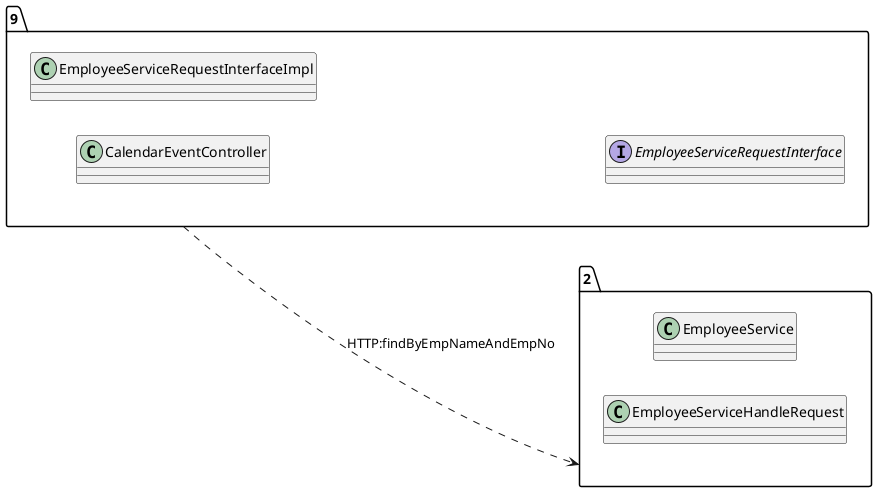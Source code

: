 @startuml 
allow_mixing
left to right direction
package "9"{
class CalendarEventController
class EmployeeServiceRequestInterfaceImpl
interface EmployeeServiceRequestInterface

}
package "2"{
class EmployeeService
class EmployeeServiceHandleRequest

}
"9" ..> "2":HTTP:findByEmpNameAndEmpNo
@enduml